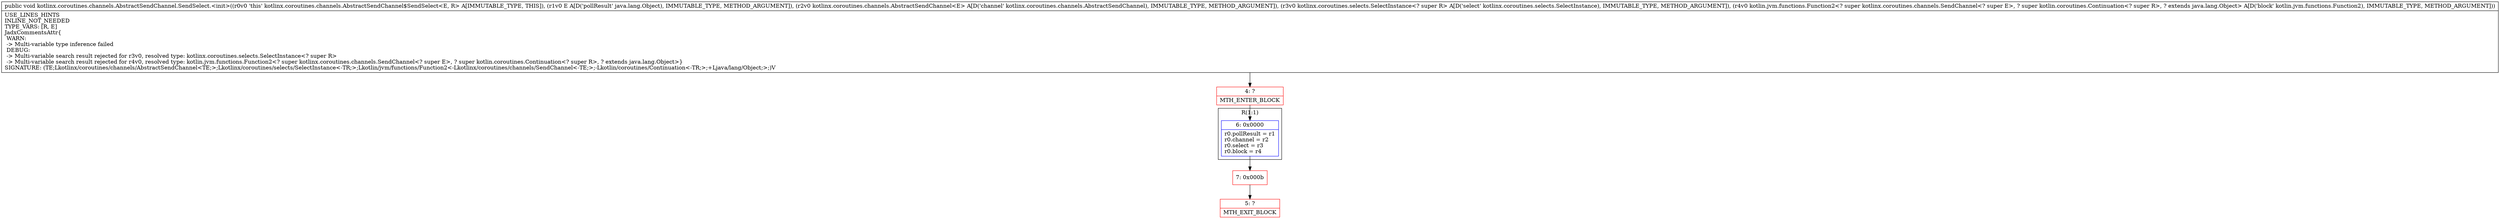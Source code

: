 digraph "CFG forkotlinx.coroutines.channels.AbstractSendChannel.SendSelect.\<init\>(Ljava\/lang\/Object;Lkotlinx\/coroutines\/channels\/AbstractSendChannel;Lkotlinx\/coroutines\/selects\/SelectInstance;Lkotlin\/jvm\/functions\/Function2;)V" {
subgraph cluster_Region_1436258856 {
label = "R(1:1)";
node [shape=record,color=blue];
Node_6 [shape=record,label="{6\:\ 0x0000|r0.pollResult = r1\lr0.channel = r2\lr0.select = r3\lr0.block = r4\l}"];
}
Node_4 [shape=record,color=red,label="{4\:\ ?|MTH_ENTER_BLOCK\l}"];
Node_7 [shape=record,color=red,label="{7\:\ 0x000b}"];
Node_5 [shape=record,color=red,label="{5\:\ ?|MTH_EXIT_BLOCK\l}"];
MethodNode[shape=record,label="{public void kotlinx.coroutines.channels.AbstractSendChannel.SendSelect.\<init\>((r0v0 'this' kotlinx.coroutines.channels.AbstractSendChannel$SendSelect\<E, R\> A[IMMUTABLE_TYPE, THIS]), (r1v0 E A[D('pollResult' java.lang.Object), IMMUTABLE_TYPE, METHOD_ARGUMENT]), (r2v0 kotlinx.coroutines.channels.AbstractSendChannel\<E\> A[D('channel' kotlinx.coroutines.channels.AbstractSendChannel), IMMUTABLE_TYPE, METHOD_ARGUMENT]), (r3v0 kotlinx.coroutines.selects.SelectInstance\<? super R\> A[D('select' kotlinx.coroutines.selects.SelectInstance), IMMUTABLE_TYPE, METHOD_ARGUMENT]), (r4v0 kotlin.jvm.functions.Function2\<? super kotlinx.coroutines.channels.SendChannel\<? super E\>, ? super kotlin.coroutines.Continuation\<? super R\>, ? extends java.lang.Object\> A[D('block' kotlin.jvm.functions.Function2), IMMUTABLE_TYPE, METHOD_ARGUMENT]))  | USE_LINES_HINTS\lINLINE_NOT_NEEDED\lTYPE_VARS: [R, E]\lJadxCommentsAttr\{\l WARN: \l \-\> Multi\-variable type inference failed\l DEBUG: \l \-\> Multi\-variable search result rejected for r3v0, resolved type: kotlinx.coroutines.selects.SelectInstance\<? super R\>\l \-\> Multi\-variable search result rejected for r4v0, resolved type: kotlin.jvm.functions.Function2\<? super kotlinx.coroutines.channels.SendChannel\<? super E\>, ? super kotlin.coroutines.Continuation\<? super R\>, ? extends java.lang.Object\>\}\lSIGNATURE: (TE;Lkotlinx\/coroutines\/channels\/AbstractSendChannel\<TE;\>;Lkotlinx\/coroutines\/selects\/SelectInstance\<\-TR;\>;Lkotlin\/jvm\/functions\/Function2\<\-Lkotlinx\/coroutines\/channels\/SendChannel\<\-TE;\>;\-Lkotlin\/coroutines\/Continuation\<\-TR;\>;+Ljava\/lang\/Object;\>;)V\l}"];
MethodNode -> Node_4;Node_6 -> Node_7;
Node_4 -> Node_6;
Node_7 -> Node_5;
}

